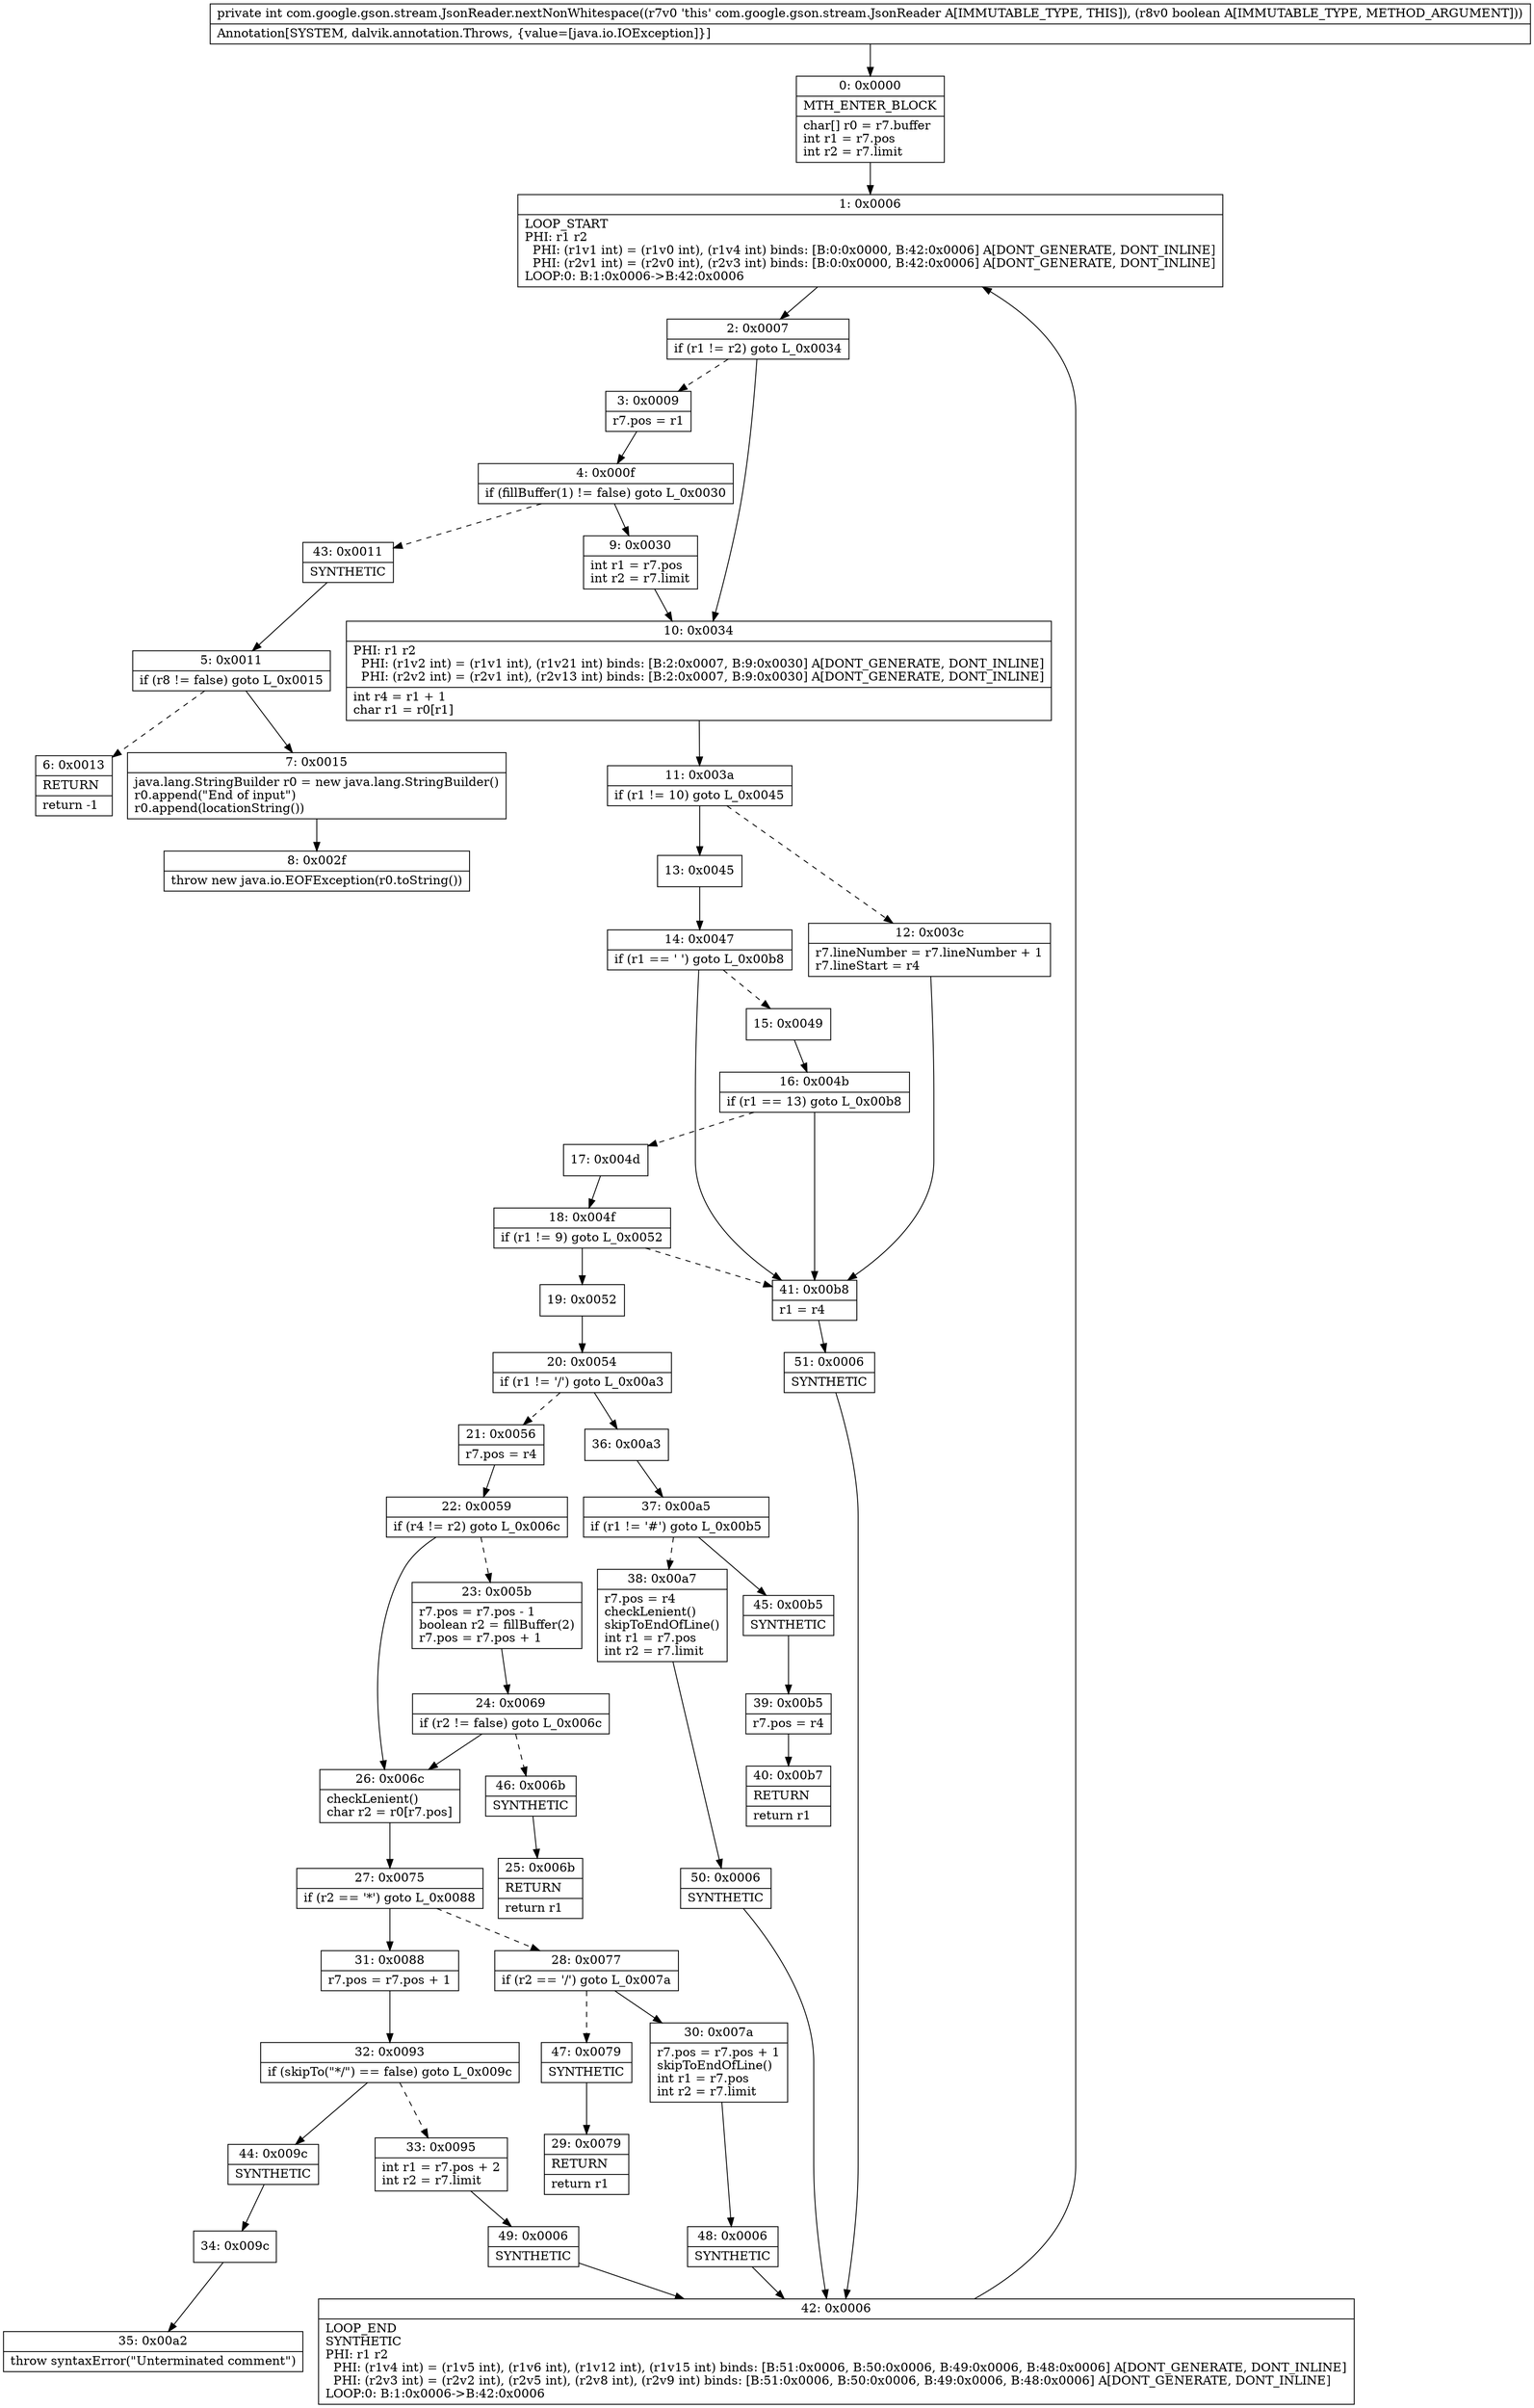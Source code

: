 digraph "CFG forcom.google.gson.stream.JsonReader.nextNonWhitespace(Z)I" {
Node_0 [shape=record,label="{0\:\ 0x0000|MTH_ENTER_BLOCK\l|char[] r0 = r7.buffer\lint r1 = r7.pos\lint r2 = r7.limit\l}"];
Node_1 [shape=record,label="{1\:\ 0x0006|LOOP_START\lPHI: r1 r2 \l  PHI: (r1v1 int) = (r1v0 int), (r1v4 int) binds: [B:0:0x0000, B:42:0x0006] A[DONT_GENERATE, DONT_INLINE]\l  PHI: (r2v1 int) = (r2v0 int), (r2v3 int) binds: [B:0:0x0000, B:42:0x0006] A[DONT_GENERATE, DONT_INLINE]\lLOOP:0: B:1:0x0006\-\>B:42:0x0006\l}"];
Node_2 [shape=record,label="{2\:\ 0x0007|if (r1 != r2) goto L_0x0034\l}"];
Node_3 [shape=record,label="{3\:\ 0x0009|r7.pos = r1\l}"];
Node_4 [shape=record,label="{4\:\ 0x000f|if (fillBuffer(1) != false) goto L_0x0030\l}"];
Node_5 [shape=record,label="{5\:\ 0x0011|if (r8 != false) goto L_0x0015\l}"];
Node_6 [shape=record,label="{6\:\ 0x0013|RETURN\l|return \-1\l}"];
Node_7 [shape=record,label="{7\:\ 0x0015|java.lang.StringBuilder r0 = new java.lang.StringBuilder()\lr0.append(\"End of input\")\lr0.append(locationString())\l}"];
Node_8 [shape=record,label="{8\:\ 0x002f|throw new java.io.EOFException(r0.toString())\l}"];
Node_9 [shape=record,label="{9\:\ 0x0030|int r1 = r7.pos\lint r2 = r7.limit\l}"];
Node_10 [shape=record,label="{10\:\ 0x0034|PHI: r1 r2 \l  PHI: (r1v2 int) = (r1v1 int), (r1v21 int) binds: [B:2:0x0007, B:9:0x0030] A[DONT_GENERATE, DONT_INLINE]\l  PHI: (r2v2 int) = (r2v1 int), (r2v13 int) binds: [B:2:0x0007, B:9:0x0030] A[DONT_GENERATE, DONT_INLINE]\l|int r4 = r1 + 1\lchar r1 = r0[r1]\l}"];
Node_11 [shape=record,label="{11\:\ 0x003a|if (r1 != 10) goto L_0x0045\l}"];
Node_12 [shape=record,label="{12\:\ 0x003c|r7.lineNumber = r7.lineNumber + 1\lr7.lineStart = r4\l}"];
Node_13 [shape=record,label="{13\:\ 0x0045}"];
Node_14 [shape=record,label="{14\:\ 0x0047|if (r1 == ' ') goto L_0x00b8\l}"];
Node_15 [shape=record,label="{15\:\ 0x0049}"];
Node_16 [shape=record,label="{16\:\ 0x004b|if (r1 == 13) goto L_0x00b8\l}"];
Node_17 [shape=record,label="{17\:\ 0x004d}"];
Node_18 [shape=record,label="{18\:\ 0x004f|if (r1 != 9) goto L_0x0052\l}"];
Node_19 [shape=record,label="{19\:\ 0x0052}"];
Node_20 [shape=record,label="{20\:\ 0x0054|if (r1 != '\/') goto L_0x00a3\l}"];
Node_21 [shape=record,label="{21\:\ 0x0056|r7.pos = r4\l}"];
Node_22 [shape=record,label="{22\:\ 0x0059|if (r4 != r2) goto L_0x006c\l}"];
Node_23 [shape=record,label="{23\:\ 0x005b|r7.pos = r7.pos \- 1\lboolean r2 = fillBuffer(2)\lr7.pos = r7.pos + 1\l}"];
Node_24 [shape=record,label="{24\:\ 0x0069|if (r2 != false) goto L_0x006c\l}"];
Node_25 [shape=record,label="{25\:\ 0x006b|RETURN\l|return r1\l}"];
Node_26 [shape=record,label="{26\:\ 0x006c|checkLenient()\lchar r2 = r0[r7.pos]\l}"];
Node_27 [shape=record,label="{27\:\ 0x0075|if (r2 == '*') goto L_0x0088\l}"];
Node_28 [shape=record,label="{28\:\ 0x0077|if (r2 == '\/') goto L_0x007a\l}"];
Node_29 [shape=record,label="{29\:\ 0x0079|RETURN\l|return r1\l}"];
Node_30 [shape=record,label="{30\:\ 0x007a|r7.pos = r7.pos + 1\lskipToEndOfLine()\lint r1 = r7.pos\lint r2 = r7.limit\l}"];
Node_31 [shape=record,label="{31\:\ 0x0088|r7.pos = r7.pos + 1\l}"];
Node_32 [shape=record,label="{32\:\ 0x0093|if (skipTo(\"*\/\") == false) goto L_0x009c\l}"];
Node_33 [shape=record,label="{33\:\ 0x0095|int r1 = r7.pos + 2\lint r2 = r7.limit\l}"];
Node_34 [shape=record,label="{34\:\ 0x009c}"];
Node_35 [shape=record,label="{35\:\ 0x00a2|throw syntaxError(\"Unterminated comment\")\l}"];
Node_36 [shape=record,label="{36\:\ 0x00a3}"];
Node_37 [shape=record,label="{37\:\ 0x00a5|if (r1 != '#') goto L_0x00b5\l}"];
Node_38 [shape=record,label="{38\:\ 0x00a7|r7.pos = r4\lcheckLenient()\lskipToEndOfLine()\lint r1 = r7.pos\lint r2 = r7.limit\l}"];
Node_39 [shape=record,label="{39\:\ 0x00b5|r7.pos = r4\l}"];
Node_40 [shape=record,label="{40\:\ 0x00b7|RETURN\l|return r1\l}"];
Node_41 [shape=record,label="{41\:\ 0x00b8|r1 = r4\l}"];
Node_42 [shape=record,label="{42\:\ 0x0006|LOOP_END\lSYNTHETIC\lPHI: r1 r2 \l  PHI: (r1v4 int) = (r1v5 int), (r1v6 int), (r1v12 int), (r1v15 int) binds: [B:51:0x0006, B:50:0x0006, B:49:0x0006, B:48:0x0006] A[DONT_GENERATE, DONT_INLINE]\l  PHI: (r2v3 int) = (r2v2 int), (r2v5 int), (r2v8 int), (r2v9 int) binds: [B:51:0x0006, B:50:0x0006, B:49:0x0006, B:48:0x0006] A[DONT_GENERATE, DONT_INLINE]\lLOOP:0: B:1:0x0006\-\>B:42:0x0006\l}"];
Node_43 [shape=record,label="{43\:\ 0x0011|SYNTHETIC\l}"];
Node_44 [shape=record,label="{44\:\ 0x009c|SYNTHETIC\l}"];
Node_45 [shape=record,label="{45\:\ 0x00b5|SYNTHETIC\l}"];
Node_46 [shape=record,label="{46\:\ 0x006b|SYNTHETIC\l}"];
Node_47 [shape=record,label="{47\:\ 0x0079|SYNTHETIC\l}"];
Node_48 [shape=record,label="{48\:\ 0x0006|SYNTHETIC\l}"];
Node_49 [shape=record,label="{49\:\ 0x0006|SYNTHETIC\l}"];
Node_50 [shape=record,label="{50\:\ 0x0006|SYNTHETIC\l}"];
Node_51 [shape=record,label="{51\:\ 0x0006|SYNTHETIC\l}"];
MethodNode[shape=record,label="{private int com.google.gson.stream.JsonReader.nextNonWhitespace((r7v0 'this' com.google.gson.stream.JsonReader A[IMMUTABLE_TYPE, THIS]), (r8v0 boolean A[IMMUTABLE_TYPE, METHOD_ARGUMENT]))  | Annotation[SYSTEM, dalvik.annotation.Throws, \{value=[java.io.IOException]\}]\l}"];
MethodNode -> Node_0;
Node_0 -> Node_1;
Node_1 -> Node_2;
Node_2 -> Node_3[style=dashed];
Node_2 -> Node_10;
Node_3 -> Node_4;
Node_4 -> Node_9;
Node_4 -> Node_43[style=dashed];
Node_5 -> Node_6[style=dashed];
Node_5 -> Node_7;
Node_7 -> Node_8;
Node_9 -> Node_10;
Node_10 -> Node_11;
Node_11 -> Node_12[style=dashed];
Node_11 -> Node_13;
Node_12 -> Node_41;
Node_13 -> Node_14;
Node_14 -> Node_15[style=dashed];
Node_14 -> Node_41;
Node_15 -> Node_16;
Node_16 -> Node_17[style=dashed];
Node_16 -> Node_41;
Node_17 -> Node_18;
Node_18 -> Node_19;
Node_18 -> Node_41[style=dashed];
Node_19 -> Node_20;
Node_20 -> Node_21[style=dashed];
Node_20 -> Node_36;
Node_21 -> Node_22;
Node_22 -> Node_23[style=dashed];
Node_22 -> Node_26;
Node_23 -> Node_24;
Node_24 -> Node_26;
Node_24 -> Node_46[style=dashed];
Node_26 -> Node_27;
Node_27 -> Node_28[style=dashed];
Node_27 -> Node_31;
Node_28 -> Node_30;
Node_28 -> Node_47[style=dashed];
Node_30 -> Node_48;
Node_31 -> Node_32;
Node_32 -> Node_33[style=dashed];
Node_32 -> Node_44;
Node_33 -> Node_49;
Node_34 -> Node_35;
Node_36 -> Node_37;
Node_37 -> Node_38[style=dashed];
Node_37 -> Node_45;
Node_38 -> Node_50;
Node_39 -> Node_40;
Node_41 -> Node_51;
Node_42 -> Node_1;
Node_43 -> Node_5;
Node_44 -> Node_34;
Node_45 -> Node_39;
Node_46 -> Node_25;
Node_47 -> Node_29;
Node_48 -> Node_42;
Node_49 -> Node_42;
Node_50 -> Node_42;
Node_51 -> Node_42;
}

